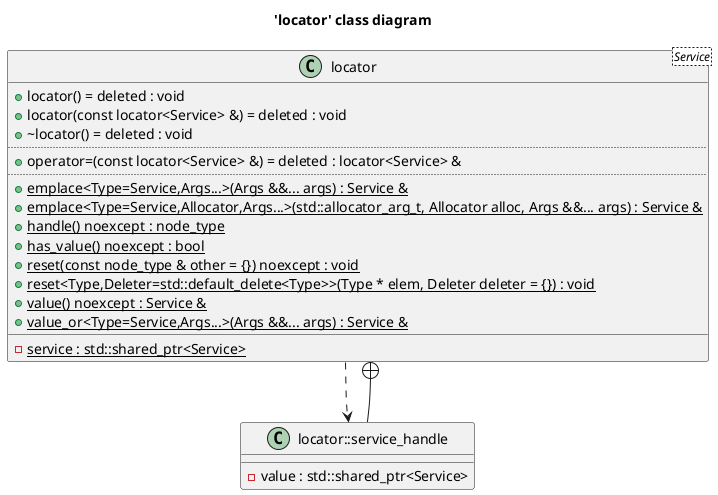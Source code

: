 @startuml
title 'locator' class diagram
class "locator<Service>" as C_0016457346033104439536
class C_0016457346033104439536 [[https://github.com/skypjack/entt/blob/4a2d1a8541228a90e02a873dba6a980506c42c03/src/entt/locator/locator.hpp#L27{locator}]] {
+locator() = deleted : void [[[https://github.com/skypjack/entt/blob/4a2d1a8541228a90e02a873dba6a980506c42c03/src/entt/locator/locator.hpp#L40{locator}]]]
+locator(const locator<Service> &) = deleted : void [[[https://github.com/skypjack/entt/blob/4a2d1a8541228a90e02a873dba6a980506c42c03/src/entt/locator/locator.hpp#L43{locator}]]]
+~locator() = deleted : void [[[https://github.com/skypjack/entt/blob/4a2d1a8541228a90e02a873dba6a980506c42c03/src/entt/locator/locator.hpp#L46{~locator}]]]
..
+operator=(const locator<Service> &) = deleted : locator<Service> & [[[https://github.com/skypjack/entt/blob/4a2d1a8541228a90e02a873dba6a980506c42c03/src/entt/locator/locator.hpp#L52{operator=}]]]
..
{static} +emplace<Type=Service,Args...>(Args &&... args) : Service &
{static} +emplace<Type=Service,Allocator,Args...>(std::allocator_arg_t, Allocator alloc, Args &&... args) : Service &
{static} +handle() noexcept : node_type [[[https://github.com/skypjack/entt/blob/4a2d1a8541228a90e02a873dba6a980506c42c03/src/entt/locator/locator.hpp#L124{handle}]]]
{static} +has_value() noexcept : bool [[[https://github.com/skypjack/entt/blob/4a2d1a8541228a90e02a873dba6a980506c42c03/src/entt/locator/locator.hpp#L58{has_value}]]]
{static} +reset(const node_type & other = {}) noexcept : void [[[https://github.com/skypjack/entt/blob/4a2d1a8541228a90e02a873dba6a980506c42c03/src/entt/locator/locator.hpp#L134{reset}]]]
{static} +reset<Type,Deleter=std::default_delete<Type>>(Type * elem, Deleter deleter = {}) : void
{static} +value() noexcept : Service & [[[https://github.com/skypjack/entt/blob/4a2d1a8541228a90e02a873dba6a980506c42c03/src/entt/locator/locator.hpp#L71{value}]]]
{static} +value_or<Type=Service,Args...>(Args &&... args) : Service &
__
{static} -service : std::shared_ptr<Service> [[[https://github.com/skypjack/entt/blob/4a2d1a8541228a90e02a873dba6a980506c42c03/src/entt/locator/locator.hpp#L153{service}]]]
}
class "locator::service_handle" as C_0018020317534878448142
class C_0018020317534878448142 [[https://github.com/skypjack/entt/blob/4a2d1a8541228a90e02a873dba6a980506c42c03/src/entt/locator/locator.hpp#L28{locator::service_handle}]] {
__
-value : std::shared_ptr<Service> [[[https://github.com/skypjack/entt/blob/4a2d1a8541228a90e02a873dba6a980506c42c03/src/entt/locator/locator.hpp#L30{value}]]]
}
C_0016457346033104439536 ..> C_0018020317534878448142 [[https://github.com/skypjack/entt/blob/4a2d1a8541228a90e02a873dba6a980506c42c03/src/entt/locator/locator.hpp#L124{}]]
C_0018020317534878448142 --+ C_0016457346033104439536

'Generated with clang-uml, version 0.6.0
'LLVM version Ubuntu clang version 19.1.1 (1ubuntu1)
@enduml
